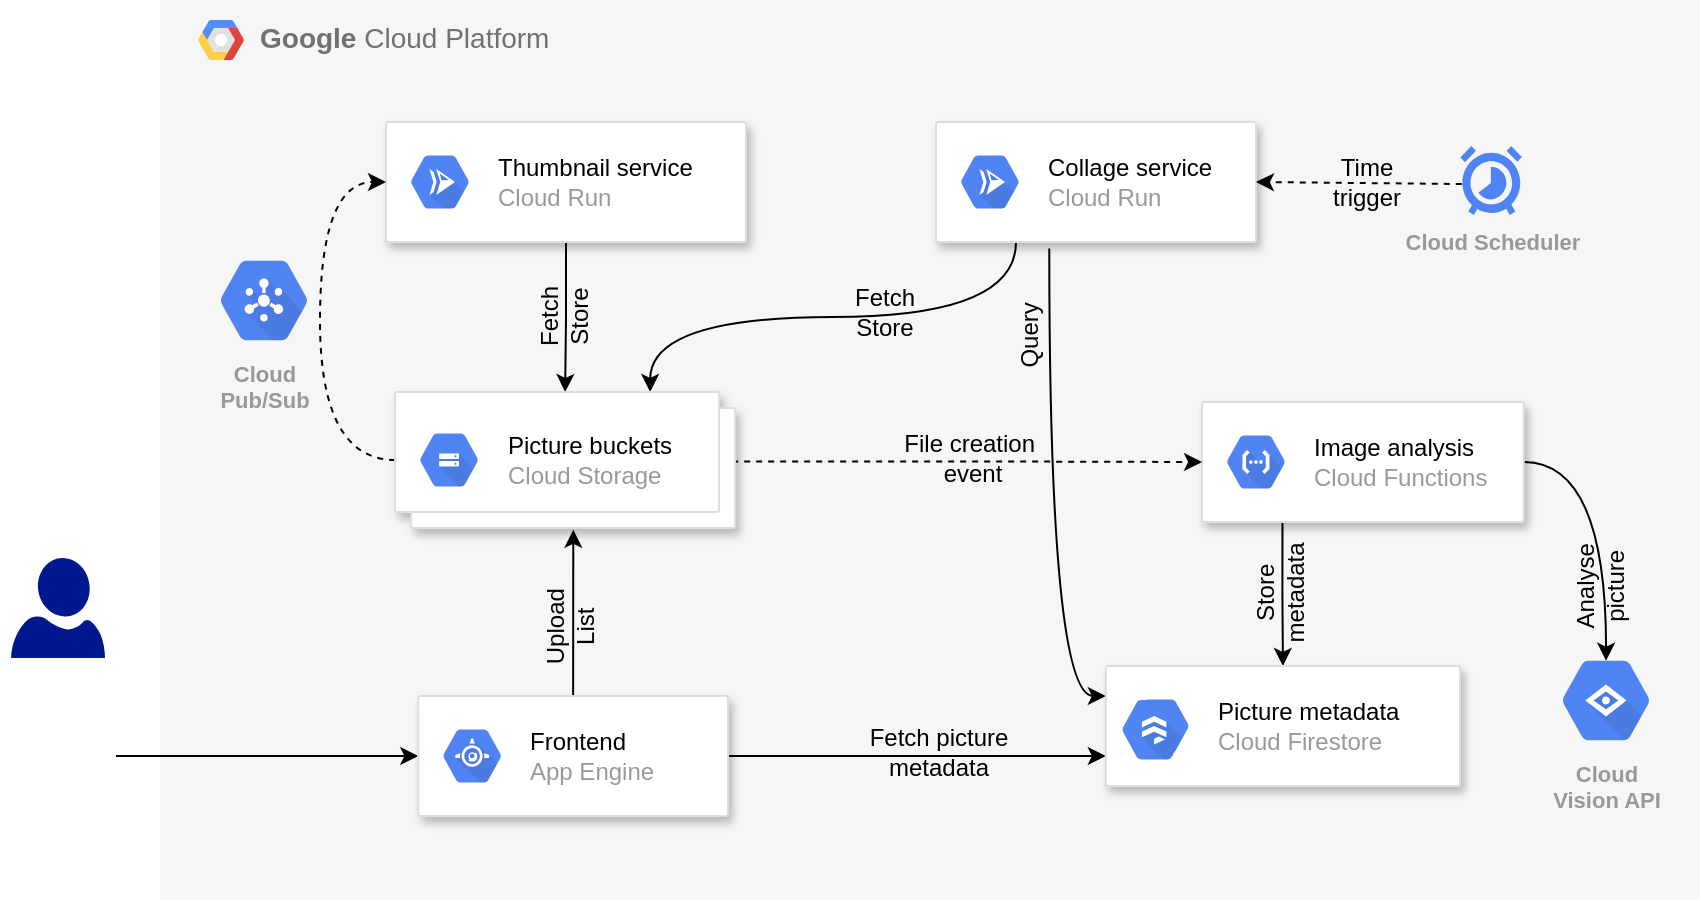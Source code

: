 <mxfile version="13.1.14" type="device"><diagram id="f106602c-feb2-e66a-4537-3a34d633f6aa" name="Page-1"><mxGraphModel dx="946" dy="725" grid="1" gridSize="10" guides="1" tooltips="1" connect="1" arrows="1" fold="1" page="1" pageScale="1" pageWidth="1169" pageHeight="827" background="#ffffff" math="0" shadow="0"><root><mxCell id="0"/><mxCell id="1" parent="0"/><mxCell id="14" value="&lt;b&gt;Google &lt;/b&gt;Cloud Platform" style="fillColor=#F6F6F6;strokeColor=none;shadow=0;gradientColor=none;fontSize=14;align=left;spacing=10;fontColor=#717171;9E9E9E;verticalAlign=top;spacingTop=-4;fontStyle=0;spacingLeft=40;html=1;" parent="1" vertex="1"><mxGeometry x="220" y="119" width="770" height="450" as="geometry"/></mxCell><mxCell id="688" style="edgeStyle=orthogonalEdgeStyle;rounded=0;html=1;labelBackgroundColor=none;startFill=1;startSize=4;endArrow=blockThin;endFill=1;endSize=4;jettySize=auto;orthogonalLoop=1;strokeColor=#4284F3;strokeWidth=2;fontSize=12;fontColor=#000000;align=center;dashed=0;startArrow=blockThin;" parent="1" edge="1"><mxGeometry relative="1" as="geometry"><mxPoint x="425" y="329" as="sourcePoint"/></mxGeometry></mxCell><mxCell id="689" style="edgeStyle=orthogonalEdgeStyle;rounded=0;html=1;labelBackgroundColor=none;startFill=1;startSize=4;endArrow=blockThin;endFill=1;endSize=4;jettySize=auto;orthogonalLoop=1;strokeColor=#4284F3;strokeWidth=2;fontSize=12;fontColor=#000000;align=center;dashed=0;startArrow=blockThin;" parent="1" edge="1"><mxGeometry relative="1" as="geometry"><mxPoint x="425" y="420" as="sourcePoint"/></mxGeometry></mxCell><mxCell id="690" style="edgeStyle=orthogonalEdgeStyle;rounded=0;html=1;labelBackgroundColor=none;startFill=1;startSize=4;endArrow=blockThin;endFill=1;endSize=4;jettySize=auto;orthogonalLoop=1;strokeColor=#9E9E9E;strokeWidth=2;fontSize=12;fontColor=#000000;align=center;dashed=0;startArrow=blockThin;" parent="1" edge="1"><mxGeometry relative="1" as="geometry"><Array as="points"><mxPoint x="715" y="329"/><mxPoint x="715" y="329"/></Array><mxPoint x="739.5" y="329" as="targetPoint"/></mxGeometry></mxCell><mxCell id="687" style="edgeStyle=orthogonalEdgeStyle;rounded=0;html=1;labelBackgroundColor=none;startFill=1;startSize=4;endArrow=blockThin;endFill=1;endSize=4;jettySize=auto;orthogonalLoop=1;strokeColor=#4284F3;strokeWidth=2;fontSize=12;fontColor=#000000;align=center;dashed=0;" parent="1" edge="1"><mxGeometry relative="1" as="geometry"><mxPoint x="425" y="240" as="sourcePoint"/></mxGeometry></mxCell><mxCell id="Dg0SfWmz22ZjpXhg2D-C-709" style="edgeStyle=orthogonalEdgeStyle;rounded=0;orthogonalLoop=1;jettySize=auto;html=1;exitX=1;exitY=0.5;exitDx=0;exitDy=0;entryX=0;entryY=0.5;entryDx=0;entryDy=0;" parent="1" source="Dg0SfWmz22ZjpXhg2D-C-695" target="arby8tgKo32epF8ZV0J7-690" edge="1"><mxGeometry relative="1" as="geometry"/></mxCell><mxCell id="Dg0SfWmz22ZjpXhg2D-C-695" value="" style="shape=image;html=1;verticalAlign=top;verticalLabelPosition=bottom;labelBackgroundColor=#ffffff;imageAspect=0;aspect=fixed;image=https://cdn2.iconfinder.com/data/icons/font-awesome/1792/file-picture-o-128.png" parent="1" vertex="1"><mxGeometry x="140" y="468" width="58" height="58" as="geometry"/></mxCell><mxCell id="Dg0SfWmz22ZjpXhg2D-C-710" value="" style="aspect=fixed;pointerEvents=1;shadow=0;dashed=0;html=1;strokeColor=none;labelPosition=center;verticalLabelPosition=bottom;verticalAlign=top;align=center;fillColor=#00188D;shape=mxgraph.azure.user" parent="1" vertex="1"><mxGeometry x="145.5" y="398" width="47" height="50" as="geometry"/></mxCell><mxCell id="arby8tgKo32epF8ZV0J7-701" style="edgeStyle=orthogonalEdgeStyle;rounded=0;orthogonalLoop=1;jettySize=auto;html=1;startArrow=none;startFill=0;exitX=0.5;exitY=1;exitDx=0;exitDy=0;entryX=0.5;entryY=0;entryDx=0;entryDy=0;" parent="1" source="arby8tgKo32epF8ZV0J7-699" target="E0WcMXyF8rrJxKiN9VMl-693" edge="1"><mxGeometry relative="1" as="geometry"><Array as="points"/></mxGeometry></mxCell><mxCell id="arby8tgKo32epF8ZV0J7-702" value="Fetch&lt;br&gt;Store" style="text;html=1;align=center;verticalAlign=middle;resizable=0;points=[];labelBackgroundColor=none;rotation=-90;" parent="arby8tgKo32epF8ZV0J7-701" vertex="1" connectable="0"><mxGeometry x="-0.25" y="-2" relative="1" as="geometry"><mxPoint x="1" y="9" as="offset"/></mxGeometry></mxCell><mxCell id="arby8tgKo32epF8ZV0J7-699" value="" style="strokeColor=#dddddd;shadow=1;strokeWidth=1;rounded=1;absoluteArcSize=1;arcSize=2;labelBackgroundColor=none;" parent="1" vertex="1"><mxGeometry x="333" y="180" width="180" height="60" as="geometry"/></mxCell><mxCell id="arby8tgKo32epF8ZV0J7-700" value="&lt;font color=&quot;#000000&quot;&gt;Thumbnail service&lt;/font&gt;&lt;br&gt;Cloud Run" style="dashed=0;connectable=0;html=1;fillColor=#5184F3;strokeColor=none;shape=mxgraph.gcp2.hexIcon;prIcon=cloud_run;part=1;labelPosition=right;verticalLabelPosition=middle;align=left;verticalAlign=middle;spacingLeft=5;fontColor=#999999;fontSize=12;" parent="arby8tgKo32epF8ZV0J7-699" vertex="1"><mxGeometry y="0.5" width="44" height="39" relative="1" as="geometry"><mxPoint x="5" y="-19.5" as="offset"/></mxGeometry></mxCell><mxCell id="arby8tgKo32epF8ZV0J7-705" style="rounded=0;orthogonalLoop=1;jettySize=auto;html=1;exitX=0.25;exitY=1;exitDx=0;exitDy=0;entryX=0.75;entryY=0;entryDx=0;entryDy=0;startArrow=none;startFill=0;edgeStyle=orthogonalEdgeStyle;curved=1;" parent="1" source="arby8tgKo32epF8ZV0J7-703" target="E0WcMXyF8rrJxKiN9VMl-693" edge="1"><mxGeometry relative="1" as="geometry"/></mxCell><mxCell id="arby8tgKo32epF8ZV0J7-711" value="Fetch&lt;br&gt;Store" style="text;html=1;align=center;verticalAlign=middle;resizable=0;points=[];labelBackgroundColor=none;" parent="arby8tgKo32epF8ZV0J7-705" vertex="1" connectable="0"><mxGeometry x="-0.05" relative="1" as="geometry"><mxPoint x="19" y="-3" as="offset"/></mxGeometry></mxCell><mxCell id="1ZLBBM_tfc2wKqTK2FR4-696" style="edgeStyle=orthogonalEdgeStyle;rounded=0;orthogonalLoop=1;jettySize=auto;html=1;exitX=0.354;exitY=1.055;exitDx=0;exitDy=0;entryX=0;entryY=0.25;entryDx=0;entryDy=0;curved=1;exitPerimeter=0;" parent="1" source="arby8tgKo32epF8ZV0J7-703" target="1ZLBBM_tfc2wKqTK2FR4-694" edge="1"><mxGeometry relative="1" as="geometry"/></mxCell><mxCell id="1ZLBBM_tfc2wKqTK2FR4-697" value="Query" style="text;html=1;align=center;verticalAlign=middle;resizable=0;points=[];labelBackgroundColor=none;rotation=-90;" parent="1ZLBBM_tfc2wKqTK2FR4-696" vertex="1" connectable="0"><mxGeometry x="-0.644" y="-4" relative="1" as="geometry"><mxPoint x="-6" y="-1" as="offset"/></mxGeometry></mxCell><mxCell id="arby8tgKo32epF8ZV0J7-703" value="" style="strokeColor=#dddddd;shadow=1;strokeWidth=1;rounded=1;absoluteArcSize=1;arcSize=2;labelBackgroundColor=none;" parent="1" vertex="1"><mxGeometry x="608" y="180" width="160" height="60" as="geometry"/></mxCell><mxCell id="arby8tgKo32epF8ZV0J7-704" value="&lt;font color=&quot;#000000&quot;&gt;Collage service&lt;/font&gt;&lt;br&gt;Cloud Run" style="dashed=0;connectable=0;html=1;fillColor=#5184F3;strokeColor=none;shape=mxgraph.gcp2.hexIcon;prIcon=cloud_run;part=1;labelPosition=right;verticalLabelPosition=middle;align=left;verticalAlign=middle;spacingLeft=5;fontColor=#999999;fontSize=12;" parent="arby8tgKo32epF8ZV0J7-703" vertex="1"><mxGeometry y="0.5" width="44" height="39" relative="1" as="geometry"><mxPoint x="5" y="-19.5" as="offset"/></mxGeometry></mxCell><mxCell id="arby8tgKo32epF8ZV0J7-708" style="rounded=0;orthogonalLoop=1;jettySize=auto;html=1;entryX=1;entryY=0.5;entryDx=0;entryDy=0;startArrow=none;startFill=0;dashed=1;exitX=0.023;exitY=0.551;exitDx=0;exitDy=0;exitPerimeter=0;" parent="1" source="1ZLBBM_tfc2wKqTK2FR4-692" target="arby8tgKo32epF8ZV0J7-703" edge="1"><mxGeometry relative="1" as="geometry"><mxPoint x="883" y="210" as="sourcePoint"/></mxGeometry></mxCell><mxCell id="arby8tgKo32epF8ZV0J7-710" value="Time&lt;br&gt;trigger" style="text;html=1;align=center;verticalAlign=middle;resizable=0;points=[];labelBackgroundColor=none;" parent="arby8tgKo32epF8ZV0J7-708" vertex="1" connectable="0"><mxGeometry x="-0.216" y="-1" relative="1" as="geometry"><mxPoint x="-8" as="offset"/></mxGeometry></mxCell><mxCell id="Dg0SfWmz22ZjpXhg2D-C-712" style="edgeStyle=orthogonalEdgeStyle;rounded=0;orthogonalLoop=1;jettySize=auto;html=1;exitX=1;exitY=0.5;exitDx=0;exitDy=0;entryX=0.5;entryY=0.16;entryDx=0;entryDy=0;entryPerimeter=0;curved=1;" parent="1" source="Dg0SfWmz22ZjpXhg2D-C-691" target="1ZLBBM_tfc2wKqTK2FR4-701" edge="1"><mxGeometry relative="1" as="geometry"><mxPoint x="884.114" y="458.36" as="targetPoint"/></mxGeometry></mxCell><mxCell id="arby8tgKo32epF8ZV0J7-698" value="Analyse&lt;br&gt;picture" style="text;html=1;align=center;verticalAlign=middle;resizable=0;points=[];labelBackgroundColor=none;rotation=-90;" parent="Dg0SfWmz22ZjpXhg2D-C-712" vertex="1" connectable="0"><mxGeometry x="0.059" relative="1" as="geometry"><mxPoint x="-3" y="29" as="offset"/></mxGeometry></mxCell><mxCell id="Dg0SfWmz22ZjpXhg2D-C-713" style="edgeStyle=orthogonalEdgeStyle;rounded=0;orthogonalLoop=1;jettySize=auto;html=1;exitX=0.25;exitY=1;exitDx=0;exitDy=0;entryX=0.5;entryY=0;entryDx=0;entryDy=0;" parent="1" source="Dg0SfWmz22ZjpXhg2D-C-691" target="1ZLBBM_tfc2wKqTK2FR4-694" edge="1"><mxGeometry relative="1" as="geometry"><mxPoint x="680.371" y="458.36" as="targetPoint"/></mxGeometry></mxCell><mxCell id="arby8tgKo32epF8ZV0J7-697" value="Store&lt;br&gt;metadata" style="text;html=1;align=center;verticalAlign=middle;resizable=0;points=[];labelBackgroundColor=none;rotation=-90;" parent="Dg0SfWmz22ZjpXhg2D-C-713" vertex="1" connectable="0"><mxGeometry x="0.008" relative="1" as="geometry"><mxPoint x="-2" as="offset"/></mxGeometry></mxCell><mxCell id="Dg0SfWmz22ZjpXhg2D-C-691" value="" style="strokeColor=#dddddd;shadow=1;strokeWidth=1;rounded=1;absoluteArcSize=1;arcSize=2;" parent="1" vertex="1"><mxGeometry x="741.017" y="320" width="160.875" height="60" as="geometry"/></mxCell><mxCell id="Dg0SfWmz22ZjpXhg2D-C-692" value="&lt;font color=&quot;#000000&quot;&gt;Image analysis&lt;/font&gt;&lt;br&gt;Cloud Functions" style="dashed=0;connectable=0;html=1;fillColor=#5184F3;strokeColor=none;shape=mxgraph.gcp2.hexIcon;prIcon=cloud_functions;part=1;labelPosition=right;verticalLabelPosition=middle;align=left;verticalAlign=middle;spacingLeft=5;fontColor=#999999;fontSize=12;" parent="Dg0SfWmz22ZjpXhg2D-C-691" vertex="1"><mxGeometry y="0.5" width="44" height="39" relative="1" as="geometry"><mxPoint x="5" y="-19.5" as="offset"/></mxGeometry></mxCell><mxCell id="Dg0SfWmz22ZjpXhg2D-C-711" style="edgeStyle=orthogonalEdgeStyle;rounded=0;orthogonalLoop=1;jettySize=auto;html=1;entryX=0;entryY=0.5;entryDx=0;entryDy=0;dashed=1;exitX=0.956;exitY=0.511;exitDx=0;exitDy=0;exitPerimeter=0;" parent="1" source="E0WcMXyF8rrJxKiN9VMl-693" target="Dg0SfWmz22ZjpXhg2D-C-691" edge="1"><mxGeometry relative="1" as="geometry"/></mxCell><mxCell id="Dg0SfWmz22ZjpXhg2D-C-717" value="File creation&amp;nbsp;&lt;br&gt;event" style="text;html=1;align=center;verticalAlign=middle;resizable=0;points=[];labelBackgroundColor=none;" parent="Dg0SfWmz22ZjpXhg2D-C-711" vertex="1" connectable="0"><mxGeometry y="3" relative="1" as="geometry"><mxPoint x="5" y="1" as="offset"/></mxGeometry></mxCell><mxCell id="E0WcMXyF8rrJxKiN9VMl-692" style="edgeStyle=orthogonalEdgeStyle;rounded=0;orthogonalLoop=1;jettySize=auto;html=1;entryX=0;entryY=0.5;entryDx=0;entryDy=0;exitX=0;exitY=0.5;exitDx=0;exitDy=0;curved=1;dashed=1;" parent="1" source="E0WcMXyF8rrJxKiN9VMl-693" target="arby8tgKo32epF8ZV0J7-699" edge="1"><mxGeometry relative="1" as="geometry"><Array as="points"><mxPoint x="300" y="349"/><mxPoint x="300" y="210"/></Array></mxGeometry></mxCell><mxCell id="arby8tgKo32epF8ZV0J7-692" style="edgeStyle=orthogonalEdgeStyle;rounded=0;orthogonalLoop=1;jettySize=auto;html=1;exitX=0.5;exitY=0;exitDx=0;exitDy=0;entryX=0.524;entryY=1.013;entryDx=0;entryDy=0;entryPerimeter=0;" parent="1" source="arby8tgKo32epF8ZV0J7-690" target="E0WcMXyF8rrJxKiN9VMl-693" edge="1"><mxGeometry relative="1" as="geometry"/></mxCell><mxCell id="arby8tgKo32epF8ZV0J7-694" value="Upload&lt;br&gt;List" style="text;html=1;align=center;verticalAlign=middle;resizable=0;points=[];labelBackgroundColor=none;rotation=-90;" parent="arby8tgKo32epF8ZV0J7-692" vertex="1" connectable="0"><mxGeometry x="-0.188" relative="1" as="geometry"><mxPoint x="-2" as="offset"/></mxGeometry></mxCell><mxCell id="arby8tgKo32epF8ZV0J7-695" style="edgeStyle=orthogonalEdgeStyle;rounded=0;orthogonalLoop=1;jettySize=auto;html=1;exitX=1;exitY=0.5;exitDx=0;exitDy=0;entryX=0;entryY=0.75;entryDx=0;entryDy=0;" parent="1" source="arby8tgKo32epF8ZV0J7-690" target="1ZLBBM_tfc2wKqTK2FR4-694" edge="1"><mxGeometry relative="1" as="geometry"><mxPoint x="655.244" y="478.25" as="targetPoint"/></mxGeometry></mxCell><mxCell id="arby8tgKo32epF8ZV0J7-696" value="Fetch picture&lt;br&gt;metadata" style="text;html=1;align=center;verticalAlign=middle;resizable=0;points=[];labelBackgroundColor=none;" parent="arby8tgKo32epF8ZV0J7-695" vertex="1" connectable="0"><mxGeometry x="0.168" y="4" relative="1" as="geometry"><mxPoint x="-6" y="2" as="offset"/></mxGeometry></mxCell><mxCell id="arby8tgKo32epF8ZV0J7-690" value="" style="strokeColor=#dddddd;shadow=1;strokeWidth=1;rounded=1;absoluteArcSize=1;arcSize=2;" parent="1" vertex="1"><mxGeometry x="349.14" y="467" width="154.86" height="60" as="geometry"/></mxCell><mxCell id="arby8tgKo32epF8ZV0J7-691" value="&lt;font color=&quot;#000000&quot;&gt;Frontend&lt;/font&gt;&lt;br&gt;App Engine" style="dashed=0;connectable=0;html=1;fillColor=#5184F3;strokeColor=none;shape=mxgraph.gcp2.hexIcon;prIcon=app_engine;part=1;labelPosition=right;verticalLabelPosition=middle;align=left;verticalAlign=middle;spacingLeft=5;fontColor=#999999;fontSize=12;" parent="arby8tgKo32epF8ZV0J7-690" vertex="1"><mxGeometry y="0.5" width="44" height="39" relative="1" as="geometry"><mxPoint x="5" y="-19.5" as="offset"/></mxGeometry></mxCell><mxCell id="1ZLBBM_tfc2wKqTK2FR4-692" value="Cloud Scheduler" style="html=1;fillColor=#5184F3;strokeColor=none;verticalAlign=top;labelPosition=center;verticalLabelPosition=bottom;align=center;fontSize=11;fontStyle=1;fontColor=#999999;shape=mxgraph.gcp2.cloud_scheduler" parent="1" vertex="1"><mxGeometry x="870.175" y="192" width="30.75" height="34.5" as="geometry"/></mxCell><mxCell id="1ZLBBM_tfc2wKqTK2FR4-694" value="" style="strokeColor=#dddddd;shadow=1;strokeWidth=1;rounded=1;absoluteArcSize=1;arcSize=2;" parent="1" vertex="1"><mxGeometry x="692.93" y="452" width="177.07" height="60" as="geometry"/></mxCell><mxCell id="1ZLBBM_tfc2wKqTK2FR4-695" value="&lt;font color=&quot;#000000&quot;&gt;Picture metadata&lt;/font&gt;&lt;br&gt;Cloud&amp;nbsp;Firestore" style="dashed=0;connectable=0;html=1;fillColor=#5184F3;strokeColor=none;shape=mxgraph.gcp2.hexIcon;prIcon=cloud_datastore;part=1;labelPosition=right;verticalLabelPosition=middle;align=left;verticalAlign=middle;spacingLeft=5;fontColor=#999999;fontSize=12;" parent="1ZLBBM_tfc2wKqTK2FR4-694" vertex="1"><mxGeometry y="0.5" width="44" height="39" relative="1" as="geometry"><mxPoint x="5" y="-19.5" as="offset"/></mxGeometry></mxCell><mxCell id="1ZLBBM_tfc2wKqTK2FR4-693" value="" style="html=1;fillColor=#5184F3;strokeColor=none;verticalAlign=top;labelPosition=center;verticalLabelPosition=bottom;align=center;spacingTop=-6;fontSize=11;fontStyle=1;fontColor=#999999;shape=mxgraph.gcp2.hexIcon;prIcon=cloud_firestore" parent="1ZLBBM_tfc2wKqTK2FR4-694" vertex="1"><mxGeometry y="10" width="48.457" height="43.75" as="geometry"/></mxCell><mxCell id="1ZLBBM_tfc2wKqTK2FR4-701" value="Cloud&#10;Vision API" style="html=1;fillColor=#5184F3;strokeColor=none;verticalAlign=top;labelPosition=center;verticalLabelPosition=bottom;align=center;spacingTop=-6;fontSize=11;fontStyle=1;fontColor=#999999;shape=mxgraph.gcp2.hexIcon;prIcon=cloud_vision_api;labelBackgroundColor=none;" parent="1" vertex="1"><mxGeometry x="909.995" y="440" width="66.101" height="58.5" as="geometry"/></mxCell><mxCell id="E0WcMXyF8rrJxKiN9VMl-690" value="Cloud&#10;Pub/Sub" style="html=1;fillColor=#5184F3;strokeColor=none;verticalAlign=top;labelPosition=center;verticalLabelPosition=bottom;align=center;spacingTop=-6;fontSize=11;fontStyle=1;fontColor=#999999;shape=mxgraph.gcp2.hexIcon;prIcon=cloud_pubsub;dashed=1;" parent="1" vertex="1"><mxGeometry x="238.996" y="240" width="66.101" height="58.5" as="geometry"/></mxCell><mxCell id="E0WcMXyF8rrJxKiN9VMl-693" value="" style="shape=mxgraph.gcp2.doubleRect;strokeColor=#dddddd;shadow=1;strokeWidth=1;" parent="1" vertex="1"><mxGeometry x="337.57" y="315" width="170" height="68" as="geometry"/></mxCell><mxCell id="E0WcMXyF8rrJxKiN9VMl-694" value="&lt;font color=&quot;#000000&quot;&gt;Picture buckets&lt;/font&gt;&lt;br&gt;Cloud Storage" style="dashed=0;connectable=0;html=1;fillColor=#5184F3;strokeColor=none;shape=mxgraph.gcp2.hexIcon;prIcon=cloud_storage;part=1;labelPosition=right;verticalLabelPosition=middle;align=left;verticalAlign=middle;spacingLeft=5;fontColor=#999999;fontSize=12;" parent="E0WcMXyF8rrJxKiN9VMl-693" vertex="1"><mxGeometry y="0.5" width="44" height="39" relative="1" as="geometry"><mxPoint x="5" y="-19.5" as="offset"/></mxGeometry></mxCell><mxCell id="E0WcMXyF8rrJxKiN9VMl-697" value="" style="shape=mxgraph.gcp2.google_cloud_platform;fillColor=#F6F6F6;strokeColor=none;shadow=0;gradientColor=none;" parent="1" vertex="1"><mxGeometry x="239" y="129" width="23" height="20" as="geometry"><mxPoint x="20" y="10" as="offset"/></mxGeometry></mxCell></root></mxGraphModel></diagram></mxfile>
